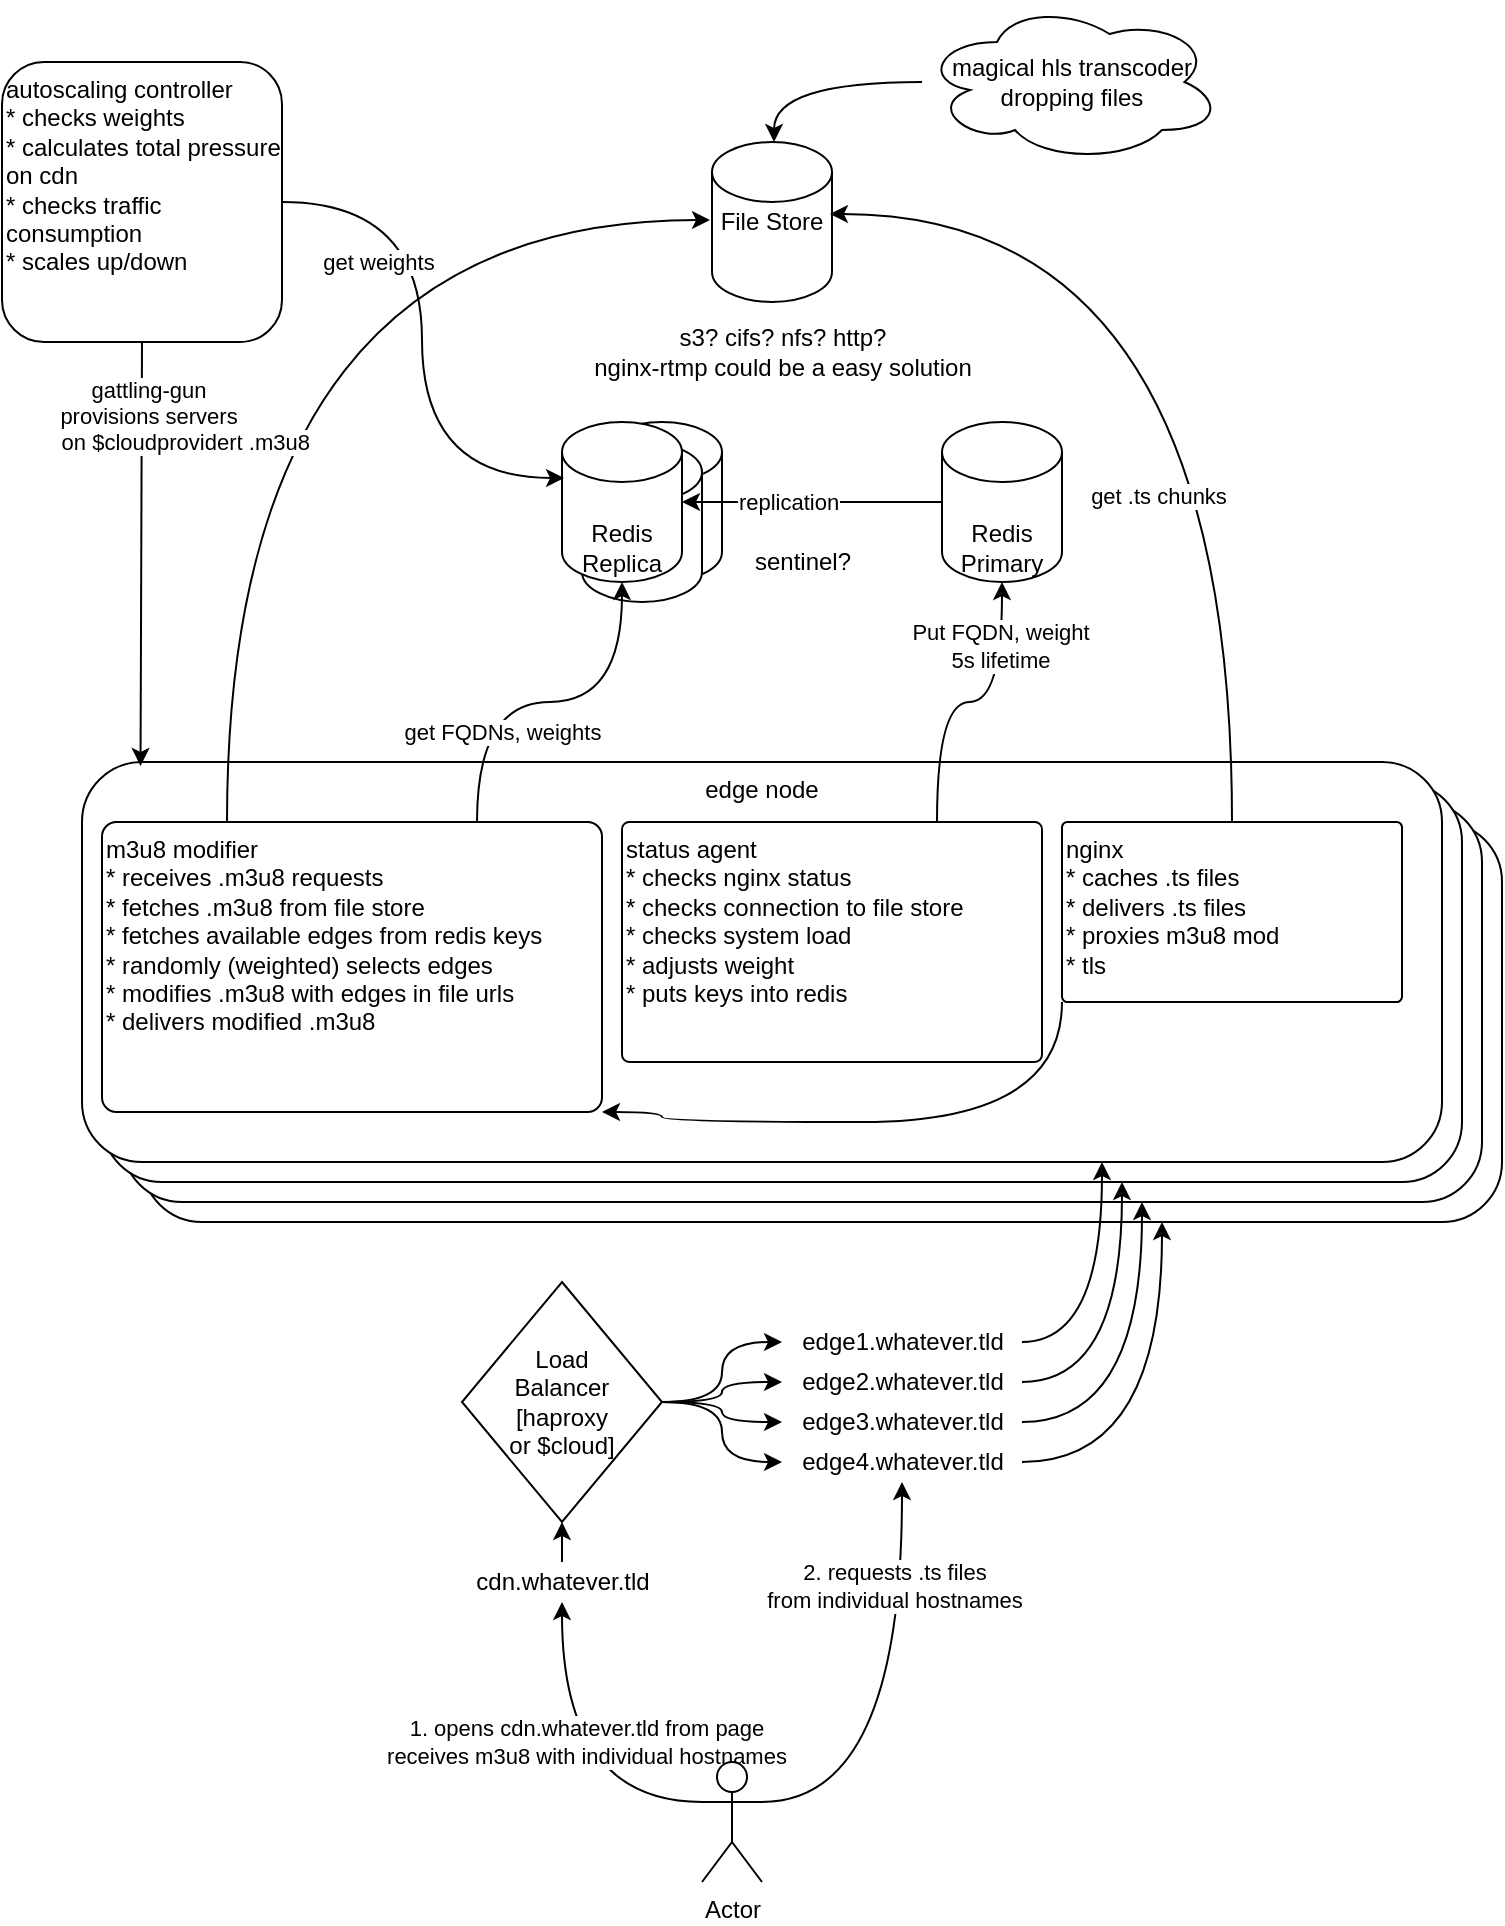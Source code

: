 <mxfile version="13.5.7" type="device"><diagram id="cju4qifjWi_3UiQ0xHbU" name="Page-1"><mxGraphModel dx="1422" dy="855" grid="1" gridSize="10" guides="1" tooltips="1" connect="1" arrows="1" fold="1" page="1" pageScale="1" pageWidth="850" pageHeight="1100" math="0" shadow="0"><root><mxCell id="0"/><mxCell id="1" parent="0"/><mxCell id="thAbSkVKnaBFZIHUmCoJ-24" value="" style="shape=cylinder2;whiteSpace=wrap;html=1;boundedLbl=1;backgroundOutline=1;size=15;align=center;verticalAlign=bottom;" vertex="1" parent="1"><mxGeometry x="340" y="230" width="60" height="80" as="geometry"/></mxCell><mxCell id="thAbSkVKnaBFZIHUmCoJ-23" value="" style="shape=cylinder2;whiteSpace=wrap;html=1;boundedLbl=1;backgroundOutline=1;size=15;align=center;verticalAlign=bottom;" vertex="1" parent="1"><mxGeometry x="330" y="240" width="60" height="80" as="geometry"/></mxCell><mxCell id="thAbSkVKnaBFZIHUmCoJ-20" value="edge node" style="rounded=1;whiteSpace=wrap;html=1;verticalAlign=top;" vertex="1" parent="1"><mxGeometry x="110" y="430" width="680" height="200" as="geometry"/></mxCell><mxCell id="thAbSkVKnaBFZIHUmCoJ-19" value="edge node" style="rounded=1;whiteSpace=wrap;html=1;verticalAlign=top;" vertex="1" parent="1"><mxGeometry x="100" y="420" width="680" height="200" as="geometry"/></mxCell><mxCell id="thAbSkVKnaBFZIHUmCoJ-18" value="edge node" style="rounded=1;whiteSpace=wrap;html=1;verticalAlign=top;" vertex="1" parent="1"><mxGeometry x="90" y="410" width="680" height="200" as="geometry"/></mxCell><mxCell id="thAbSkVKnaBFZIHUmCoJ-2" value="File Store" style="shape=cylinder2;whiteSpace=wrap;html=1;boundedLbl=1;backgroundOutline=1;size=15;" vertex="1" parent="1"><mxGeometry x="395" y="90" width="60" height="80" as="geometry"/></mxCell><mxCell id="thAbSkVKnaBFZIHUmCoJ-25" style="edgeStyle=orthogonalEdgeStyle;curved=1;rounded=0;orthogonalLoop=1;jettySize=auto;html=1;" edge="1" parent="1" source="thAbSkVKnaBFZIHUmCoJ-3" target="thAbSkVKnaBFZIHUmCoJ-22"><mxGeometry relative="1" as="geometry"/></mxCell><mxCell id="thAbSkVKnaBFZIHUmCoJ-26" value="replication" style="edgeLabel;html=1;align=center;verticalAlign=middle;resizable=0;points=[];" vertex="1" connectable="0" parent="thAbSkVKnaBFZIHUmCoJ-25"><mxGeometry x="0.185" relative="1" as="geometry"><mxPoint as="offset"/></mxGeometry></mxCell><mxCell id="thAbSkVKnaBFZIHUmCoJ-3" value="Redis Primary" style="shape=cylinder2;whiteSpace=wrap;html=1;boundedLbl=1;backgroundOutline=1;size=15;verticalAlign=bottom;" vertex="1" parent="1"><mxGeometry x="510" y="230" width="60" height="80" as="geometry"/></mxCell><mxCell id="thAbSkVKnaBFZIHUmCoJ-5" value="edge node" style="rounded=1;whiteSpace=wrap;html=1;verticalAlign=top;" vertex="1" parent="1"><mxGeometry x="80" y="400" width="680" height="200" as="geometry"/></mxCell><mxCell id="thAbSkVKnaBFZIHUmCoJ-8" value="status agent&lt;br&gt;* checks nginx status&lt;br&gt;* checks connection to file store&lt;br&gt;* checks system load&lt;br&gt;* adjusts weight&lt;br&gt;* puts keys into redis" style="rounded=1;whiteSpace=wrap;html=1;align=left;arcSize=3;verticalAlign=top;" vertex="1" parent="1"><mxGeometry x="350" y="430" width="210" height="120" as="geometry"/></mxCell><mxCell id="thAbSkVKnaBFZIHUmCoJ-10" style="edgeStyle=orthogonalEdgeStyle;curved=1;rounded=0;orthogonalLoop=1;jettySize=auto;html=1;exitX=0.5;exitY=0;exitDx=0;exitDy=0;entryX=0.983;entryY=0.45;entryDx=0;entryDy=0;entryPerimeter=0;" edge="1" parent="1" source="thAbSkVKnaBFZIHUmCoJ-9" target="thAbSkVKnaBFZIHUmCoJ-2"><mxGeometry relative="1" as="geometry"/></mxCell><mxCell id="thAbSkVKnaBFZIHUmCoJ-11" value="get .ts chunks" style="edgeLabel;html=1;align=center;verticalAlign=middle;resizable=0;points=[];" vertex="1" connectable="0" parent="thAbSkVKnaBFZIHUmCoJ-10"><mxGeometry x="-0.354" y="37" relative="1" as="geometry"><mxPoint as="offset"/></mxGeometry></mxCell><mxCell id="thAbSkVKnaBFZIHUmCoJ-45" style="edgeStyle=orthogonalEdgeStyle;curved=1;rounded=0;orthogonalLoop=1;jettySize=auto;html=1;exitX=0;exitY=1;exitDx=0;exitDy=0;entryX=1;entryY=1;entryDx=0;entryDy=0;" edge="1" parent="1" source="thAbSkVKnaBFZIHUmCoJ-9" target="thAbSkVKnaBFZIHUmCoJ-13"><mxGeometry relative="1" as="geometry"><Array as="points"><mxPoint x="370" y="580"/><mxPoint x="370" y="575"/></Array></mxGeometry></mxCell><mxCell id="thAbSkVKnaBFZIHUmCoJ-9" value="nginx&lt;br&gt;* caches .ts files&lt;br&gt;* delivers .ts files&lt;br&gt;* proxies m3u8 mod&lt;br&gt;* tls" style="rounded=1;whiteSpace=wrap;html=1;align=left;arcSize=3;verticalAlign=top;" vertex="1" parent="1"><mxGeometry x="570" y="430" width="170" height="90" as="geometry"/></mxCell><mxCell id="thAbSkVKnaBFZIHUmCoJ-6" style="edgeStyle=orthogonalEdgeStyle;rounded=0;orthogonalLoop=1;jettySize=auto;html=1;exitX=0.75;exitY=0;exitDx=0;exitDy=0;curved=1;" edge="1" parent="1" source="thAbSkVKnaBFZIHUmCoJ-8" target="thAbSkVKnaBFZIHUmCoJ-3"><mxGeometry relative="1" as="geometry"/></mxCell><mxCell id="thAbSkVKnaBFZIHUmCoJ-7" value="Put FQDN, weight&lt;br&gt;5s lifetime" style="edgeLabel;html=1;align=center;verticalAlign=middle;resizable=0;points=[];" vertex="1" connectable="0" parent="thAbSkVKnaBFZIHUmCoJ-6"><mxGeometry x="-0.215" y="28" relative="1" as="geometry"><mxPoint x="31.5" as="offset"/></mxGeometry></mxCell><mxCell id="thAbSkVKnaBFZIHUmCoJ-14" style="edgeStyle=orthogonalEdgeStyle;curved=1;rounded=0;orthogonalLoop=1;jettySize=auto;html=1;exitX=0.25;exitY=0;exitDx=0;exitDy=0;entryX=-0.017;entryY=0.488;entryDx=0;entryDy=0;entryPerimeter=0;" edge="1" parent="1" source="thAbSkVKnaBFZIHUmCoJ-13" target="thAbSkVKnaBFZIHUmCoJ-2"><mxGeometry relative="1" as="geometry"/></mxCell><mxCell id="thAbSkVKnaBFZIHUmCoJ-15" value="get .m3u8" style="edgeLabel;html=1;align=center;verticalAlign=middle;resizable=0;points=[];" vertex="1" connectable="0" parent="thAbSkVKnaBFZIHUmCoJ-14"><mxGeometry x="-0.297" y="-15" relative="1" as="geometry"><mxPoint x="1" as="offset"/></mxGeometry></mxCell><mxCell id="thAbSkVKnaBFZIHUmCoJ-16" style="edgeStyle=orthogonalEdgeStyle;curved=1;rounded=0;orthogonalLoop=1;jettySize=auto;html=1;exitX=0.75;exitY=0;exitDx=0;exitDy=0;entryX=0.5;entryY=1;entryDx=0;entryDy=0;entryPerimeter=0;" edge="1" parent="1" source="thAbSkVKnaBFZIHUmCoJ-13" target="thAbSkVKnaBFZIHUmCoJ-22"><mxGeometry relative="1" as="geometry"/></mxCell><mxCell id="thAbSkVKnaBFZIHUmCoJ-17" value="get FQDNs, weights" style="edgeLabel;html=1;align=center;verticalAlign=middle;resizable=0;points=[];" vertex="1" connectable="0" parent="thAbSkVKnaBFZIHUmCoJ-16"><mxGeometry x="-0.252" y="-15" relative="1" as="geometry"><mxPoint as="offset"/></mxGeometry></mxCell><mxCell id="thAbSkVKnaBFZIHUmCoJ-13" value="m3u8 modifier&lt;br&gt;* receives .m3u8 requests&lt;br&gt;* fetches .m3u8 from file store&lt;br&gt;* fetches available edges from redis keys&lt;br&gt;* randomly (weighted) selects edges&lt;br&gt;* modifies .m3u8 with edges in file urls&lt;br&gt;* delivers modified .m3u8&lt;br&gt;" style="rounded=1;whiteSpace=wrap;html=1;align=left;arcSize=5;verticalAlign=top;" vertex="1" parent="1"><mxGeometry x="90" y="430" width="250" height="145" as="geometry"/></mxCell><mxCell id="thAbSkVKnaBFZIHUmCoJ-22" value="Redis&lt;br&gt;&lt;div style=&quot;&quot;&gt;&lt;span&gt;Replica&lt;/span&gt;&lt;/div&gt;" style="shape=cylinder2;whiteSpace=wrap;html=1;boundedLbl=1;backgroundOutline=1;size=15;align=center;verticalAlign=bottom;" vertex="1" parent="1"><mxGeometry x="320" y="230" width="60" height="80" as="geometry"/></mxCell><mxCell id="thAbSkVKnaBFZIHUmCoJ-27" value="sentinel?" style="text;html=1;align=center;verticalAlign=middle;resizable=0;points=[];autosize=1;" vertex="1" parent="1"><mxGeometry x="410" y="290" width="60" height="20" as="geometry"/></mxCell><mxCell id="thAbSkVKnaBFZIHUmCoJ-28" value="s3? cifs? nfs? http?&lt;br&gt;nginx-rtmp could be a easy solution" style="text;html=1;align=center;verticalAlign=middle;resizable=0;points=[];autosize=1;" vertex="1" parent="1"><mxGeometry x="330" y="180" width="200" height="30" as="geometry"/></mxCell><mxCell id="thAbSkVKnaBFZIHUmCoJ-53" style="edgeStyle=orthogonalEdgeStyle;curved=1;rounded=0;orthogonalLoop=1;jettySize=auto;html=1;entryX=0.5;entryY=1;entryDx=0;entryDy=0;" edge="1" parent="1" source="thAbSkVKnaBFZIHUmCoJ-30" target="thAbSkVKnaBFZIHUmCoJ-52"><mxGeometry relative="1" as="geometry"/></mxCell><mxCell id="thAbSkVKnaBFZIHUmCoJ-30" value="cdn.whatever.tld" style="text;html=1;align=center;verticalAlign=middle;resizable=0;points=[];autosize=1;" vertex="1" parent="1"><mxGeometry x="270" y="800" width="100" height="20" as="geometry"/></mxCell><mxCell id="thAbSkVKnaBFZIHUmCoJ-41" style="edgeStyle=orthogonalEdgeStyle;curved=1;rounded=0;orthogonalLoop=1;jettySize=auto;html=1;entryX=0.75;entryY=1;entryDx=0;entryDy=0;" edge="1" parent="1" source="thAbSkVKnaBFZIHUmCoJ-35" target="thAbSkVKnaBFZIHUmCoJ-5"><mxGeometry relative="1" as="geometry"><Array as="points"><mxPoint x="590" y="690"/></Array></mxGeometry></mxCell><mxCell id="thAbSkVKnaBFZIHUmCoJ-35" value="edge1.whatever.tld" style="text;html=1;align=center;verticalAlign=middle;resizable=0;points=[];autosize=1;" vertex="1" parent="1"><mxGeometry x="430" y="680" width="120" height="20" as="geometry"/></mxCell><mxCell id="thAbSkVKnaBFZIHUmCoJ-42" style="edgeStyle=orthogonalEdgeStyle;curved=1;rounded=0;orthogonalLoop=1;jettySize=auto;html=1;entryX=0.75;entryY=1;entryDx=0;entryDy=0;" edge="1" parent="1" source="thAbSkVKnaBFZIHUmCoJ-36" target="thAbSkVKnaBFZIHUmCoJ-18"><mxGeometry relative="1" as="geometry"><Array as="points"><mxPoint x="600" y="710"/></Array></mxGeometry></mxCell><mxCell id="thAbSkVKnaBFZIHUmCoJ-36" value="edge2.whatever.tld" style="text;html=1;align=center;verticalAlign=middle;resizable=0;points=[];autosize=1;" vertex="1" parent="1"><mxGeometry x="430" y="700" width="120" height="20" as="geometry"/></mxCell><mxCell id="thAbSkVKnaBFZIHUmCoJ-43" style="edgeStyle=orthogonalEdgeStyle;curved=1;rounded=0;orthogonalLoop=1;jettySize=auto;html=1;entryX=0.75;entryY=1;entryDx=0;entryDy=0;" edge="1" parent="1" source="thAbSkVKnaBFZIHUmCoJ-37" target="thAbSkVKnaBFZIHUmCoJ-19"><mxGeometry relative="1" as="geometry"><Array as="points"><mxPoint x="610" y="730"/></Array></mxGeometry></mxCell><mxCell id="thAbSkVKnaBFZIHUmCoJ-37" value="edge3.whatever.tld" style="text;html=1;align=center;verticalAlign=middle;resizable=0;points=[];autosize=1;" vertex="1" parent="1"><mxGeometry x="430" y="720" width="120" height="20" as="geometry"/></mxCell><mxCell id="thAbSkVKnaBFZIHUmCoJ-44" style="edgeStyle=orthogonalEdgeStyle;curved=1;rounded=0;orthogonalLoop=1;jettySize=auto;html=1;entryX=0.75;entryY=1;entryDx=0;entryDy=0;" edge="1" parent="1" source="thAbSkVKnaBFZIHUmCoJ-38" target="thAbSkVKnaBFZIHUmCoJ-20"><mxGeometry relative="1" as="geometry"><Array as="points"><mxPoint x="620" y="750"/></Array></mxGeometry></mxCell><mxCell id="thAbSkVKnaBFZIHUmCoJ-38" value="edge4.whatever.tld" style="text;html=1;align=center;verticalAlign=middle;resizable=0;points=[];autosize=1;" vertex="1" parent="1"><mxGeometry x="430" y="740" width="120" height="20" as="geometry"/></mxCell><mxCell id="thAbSkVKnaBFZIHUmCoJ-47" style="edgeStyle=orthogonalEdgeStyle;curved=1;rounded=0;orthogonalLoop=1;jettySize=auto;html=1;exitX=0;exitY=0.333;exitDx=0;exitDy=0;exitPerimeter=0;" edge="1" parent="1" source="thAbSkVKnaBFZIHUmCoJ-46" target="thAbSkVKnaBFZIHUmCoJ-30"><mxGeometry relative="1" as="geometry"/></mxCell><mxCell id="thAbSkVKnaBFZIHUmCoJ-48" value="1. opens cdn.whatever.tld from page&lt;br&gt;receives m3u8 with individual hostnames" style="edgeLabel;html=1;align=center;verticalAlign=middle;resizable=0;points=[];" vertex="1" connectable="0" parent="thAbSkVKnaBFZIHUmCoJ-47"><mxGeometry x="0.175" y="-12" relative="1" as="geometry"><mxPoint as="offset"/></mxGeometry></mxCell><mxCell id="thAbSkVKnaBFZIHUmCoJ-49" style="edgeStyle=orthogonalEdgeStyle;curved=1;rounded=0;orthogonalLoop=1;jettySize=auto;html=1;exitX=1;exitY=0.333;exitDx=0;exitDy=0;exitPerimeter=0;" edge="1" parent="1" source="thAbSkVKnaBFZIHUmCoJ-46" target="thAbSkVKnaBFZIHUmCoJ-38"><mxGeometry relative="1" as="geometry"/></mxCell><mxCell id="thAbSkVKnaBFZIHUmCoJ-50" value="2. requests .ts files&lt;br&gt;from individual hostnames" style="edgeLabel;html=1;align=center;verticalAlign=middle;resizable=0;points=[];" vertex="1" connectable="0" parent="thAbSkVKnaBFZIHUmCoJ-49"><mxGeometry x="0.552" y="4" relative="1" as="geometry"><mxPoint as="offset"/></mxGeometry></mxCell><mxCell id="thAbSkVKnaBFZIHUmCoJ-46" value="Actor" style="shape=umlActor;verticalLabelPosition=bottom;verticalAlign=top;html=1;outlineConnect=0;align=center;" vertex="1" parent="1"><mxGeometry x="390" y="900" width="30" height="60" as="geometry"/></mxCell><mxCell id="thAbSkVKnaBFZIHUmCoJ-54" style="edgeStyle=orthogonalEdgeStyle;curved=1;rounded=0;orthogonalLoop=1;jettySize=auto;html=1;" edge="1" parent="1" source="thAbSkVKnaBFZIHUmCoJ-52" target="thAbSkVKnaBFZIHUmCoJ-35"><mxGeometry relative="1" as="geometry"/></mxCell><mxCell id="thAbSkVKnaBFZIHUmCoJ-55" style="edgeStyle=orthogonalEdgeStyle;curved=1;rounded=0;orthogonalLoop=1;jettySize=auto;html=1;exitX=1;exitY=0.5;exitDx=0;exitDy=0;" edge="1" parent="1" source="thAbSkVKnaBFZIHUmCoJ-52" target="thAbSkVKnaBFZIHUmCoJ-36"><mxGeometry relative="1" as="geometry"/></mxCell><mxCell id="thAbSkVKnaBFZIHUmCoJ-56" style="edgeStyle=orthogonalEdgeStyle;curved=1;rounded=0;orthogonalLoop=1;jettySize=auto;html=1;exitX=1;exitY=0.5;exitDx=0;exitDy=0;" edge="1" parent="1" source="thAbSkVKnaBFZIHUmCoJ-52" target="thAbSkVKnaBFZIHUmCoJ-37"><mxGeometry relative="1" as="geometry"/></mxCell><mxCell id="thAbSkVKnaBFZIHUmCoJ-57" style="edgeStyle=orthogonalEdgeStyle;curved=1;rounded=0;orthogonalLoop=1;jettySize=auto;html=1;exitX=1;exitY=0.5;exitDx=0;exitDy=0;" edge="1" parent="1" source="thAbSkVKnaBFZIHUmCoJ-52" target="thAbSkVKnaBFZIHUmCoJ-38"><mxGeometry relative="1" as="geometry"/></mxCell><mxCell id="thAbSkVKnaBFZIHUmCoJ-52" value="Load&lt;br&gt;Balancer&lt;br&gt;[haproxy&lt;br&gt;or $cloud]" style="rhombus;whiteSpace=wrap;html=1;align=center;" vertex="1" parent="1"><mxGeometry x="270" y="660" width="100" height="120" as="geometry"/></mxCell><mxCell id="thAbSkVKnaBFZIHUmCoJ-59" style="edgeStyle=orthogonalEdgeStyle;curved=1;rounded=0;orthogonalLoop=1;jettySize=auto;html=1;entryX=0.517;entryY=0;entryDx=0;entryDy=0;entryPerimeter=0;" edge="1" parent="1" source="thAbSkVKnaBFZIHUmCoJ-58" target="thAbSkVKnaBFZIHUmCoJ-2"><mxGeometry relative="1" as="geometry"/></mxCell><mxCell id="thAbSkVKnaBFZIHUmCoJ-58" value="magical hls transcoder dropping files" style="ellipse;shape=cloud;whiteSpace=wrap;html=1;align=center;" vertex="1" parent="1"><mxGeometry x="500" y="20" width="150" height="80" as="geometry"/></mxCell><mxCell id="thAbSkVKnaBFZIHUmCoJ-62" style="edgeStyle=orthogonalEdgeStyle;curved=1;rounded=0;orthogonalLoop=1;jettySize=auto;html=1;entryX=0.017;entryY=0.35;entryDx=0;entryDy=0;entryPerimeter=0;" edge="1" parent="1" source="thAbSkVKnaBFZIHUmCoJ-60" target="thAbSkVKnaBFZIHUmCoJ-22"><mxGeometry relative="1" as="geometry"/></mxCell><mxCell id="thAbSkVKnaBFZIHUmCoJ-63" value="get weights" style="edgeLabel;html=1;align=center;verticalAlign=middle;resizable=0;points=[];" vertex="1" connectable="0" parent="thAbSkVKnaBFZIHUmCoJ-62"><mxGeometry x="-0.655" y="-30" relative="1" as="geometry"><mxPoint as="offset"/></mxGeometry></mxCell><mxCell id="thAbSkVKnaBFZIHUmCoJ-64" style="edgeStyle=orthogonalEdgeStyle;curved=1;rounded=0;orthogonalLoop=1;jettySize=auto;html=1;entryX=0.043;entryY=0.01;entryDx=0;entryDy=0;entryPerimeter=0;" edge="1" parent="1" source="thAbSkVKnaBFZIHUmCoJ-60" target="thAbSkVKnaBFZIHUmCoJ-5"><mxGeometry relative="1" as="geometry"/></mxCell><mxCell id="thAbSkVKnaBFZIHUmCoJ-65" value="gattling-gun&lt;br&gt;provisions servers&lt;br&gt;on $cloudprovider" style="edgeLabel;html=1;align=center;verticalAlign=middle;resizable=0;points=[];" vertex="1" connectable="0" parent="thAbSkVKnaBFZIHUmCoJ-64"><mxGeometry x="-0.657" y="3" relative="1" as="geometry"><mxPoint as="offset"/></mxGeometry></mxCell><mxCell id="thAbSkVKnaBFZIHUmCoJ-60" value="autoscaling controller&lt;br&gt;* checks weights&lt;br&gt;* calculates total pressure on cdn&lt;br&gt;* checks traffic consumption&lt;br&gt;* scales up/down" style="rounded=1;whiteSpace=wrap;html=1;align=left;verticalAlign=top;" vertex="1" parent="1"><mxGeometry x="40" y="50" width="140" height="140" as="geometry"/></mxCell></root></mxGraphModel></diagram></mxfile>